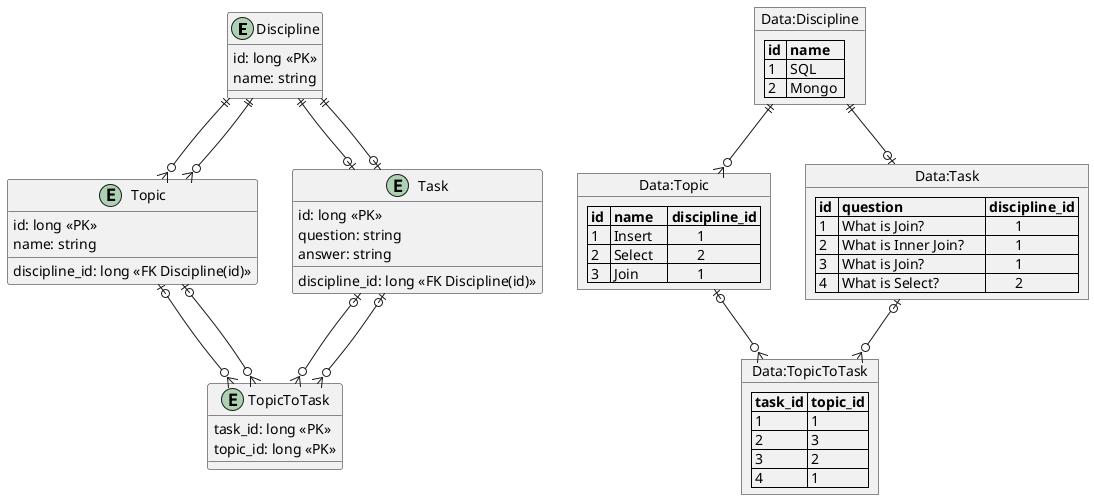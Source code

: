 @startuml
entity Discipline {
id: long <<PK>>
name: string
}

entity Topic {
id: long <<PK>>
name: string
discipline_id: long <<FK Discipline(id)>>
}

entity Task {
id: long <<PK>>
question: string
answer: string
discipline_id: long <<FK Discipline(id)>>
}

entity TopicToTask {
task_id: long <<PK>>
topic_id: long <<PK>>
}

Discipline ||--o{ Topic
Discipline ||--o| Task
Topic |o--o{ TopicToTask
Task |o--o{ TopicToTask

object "Data:Discipline" as dDiscipline {
   |= id |= name |
   | 1   | SQL   |
   | 2   | Mongo  |
}

object "Data:Topic" as dTopic {
   |= id |= name    |= discipline_id |
   | 1   | Insert   |        1       |
   | 2   | Select   |        2       |
   | 3   | Join     |        1       |
}

object "Data:Task" as dTask {
   |= id |= question                |= discipline_id |
   | 1   | What is Join?            |        1       |
   | 2   | What is Inner Join?      |        1       |
   | 3   | What is Join?            |        1       |
   | 4   | What is Select?          |        2       |
}

object "Data:TopicToTask" as dTopicToTask {
   |= task_id |= topic_id |
   | 1        | 1         |
   | 2        | 3         |
   | 3        | 2         |
   | 4        | 1         |
}
Discipline ||--o{ Topic
Discipline ||--o| Task
Topic |o--o{ TopicToTask
Task |o--o{ TopicToTask
dDiscipline ||--o{ dTopic
dDiscipline ||--o| dTask
dTopic |o--o{ dTopicToTask
dTask |o--o{ dTopicToTask
@enduml